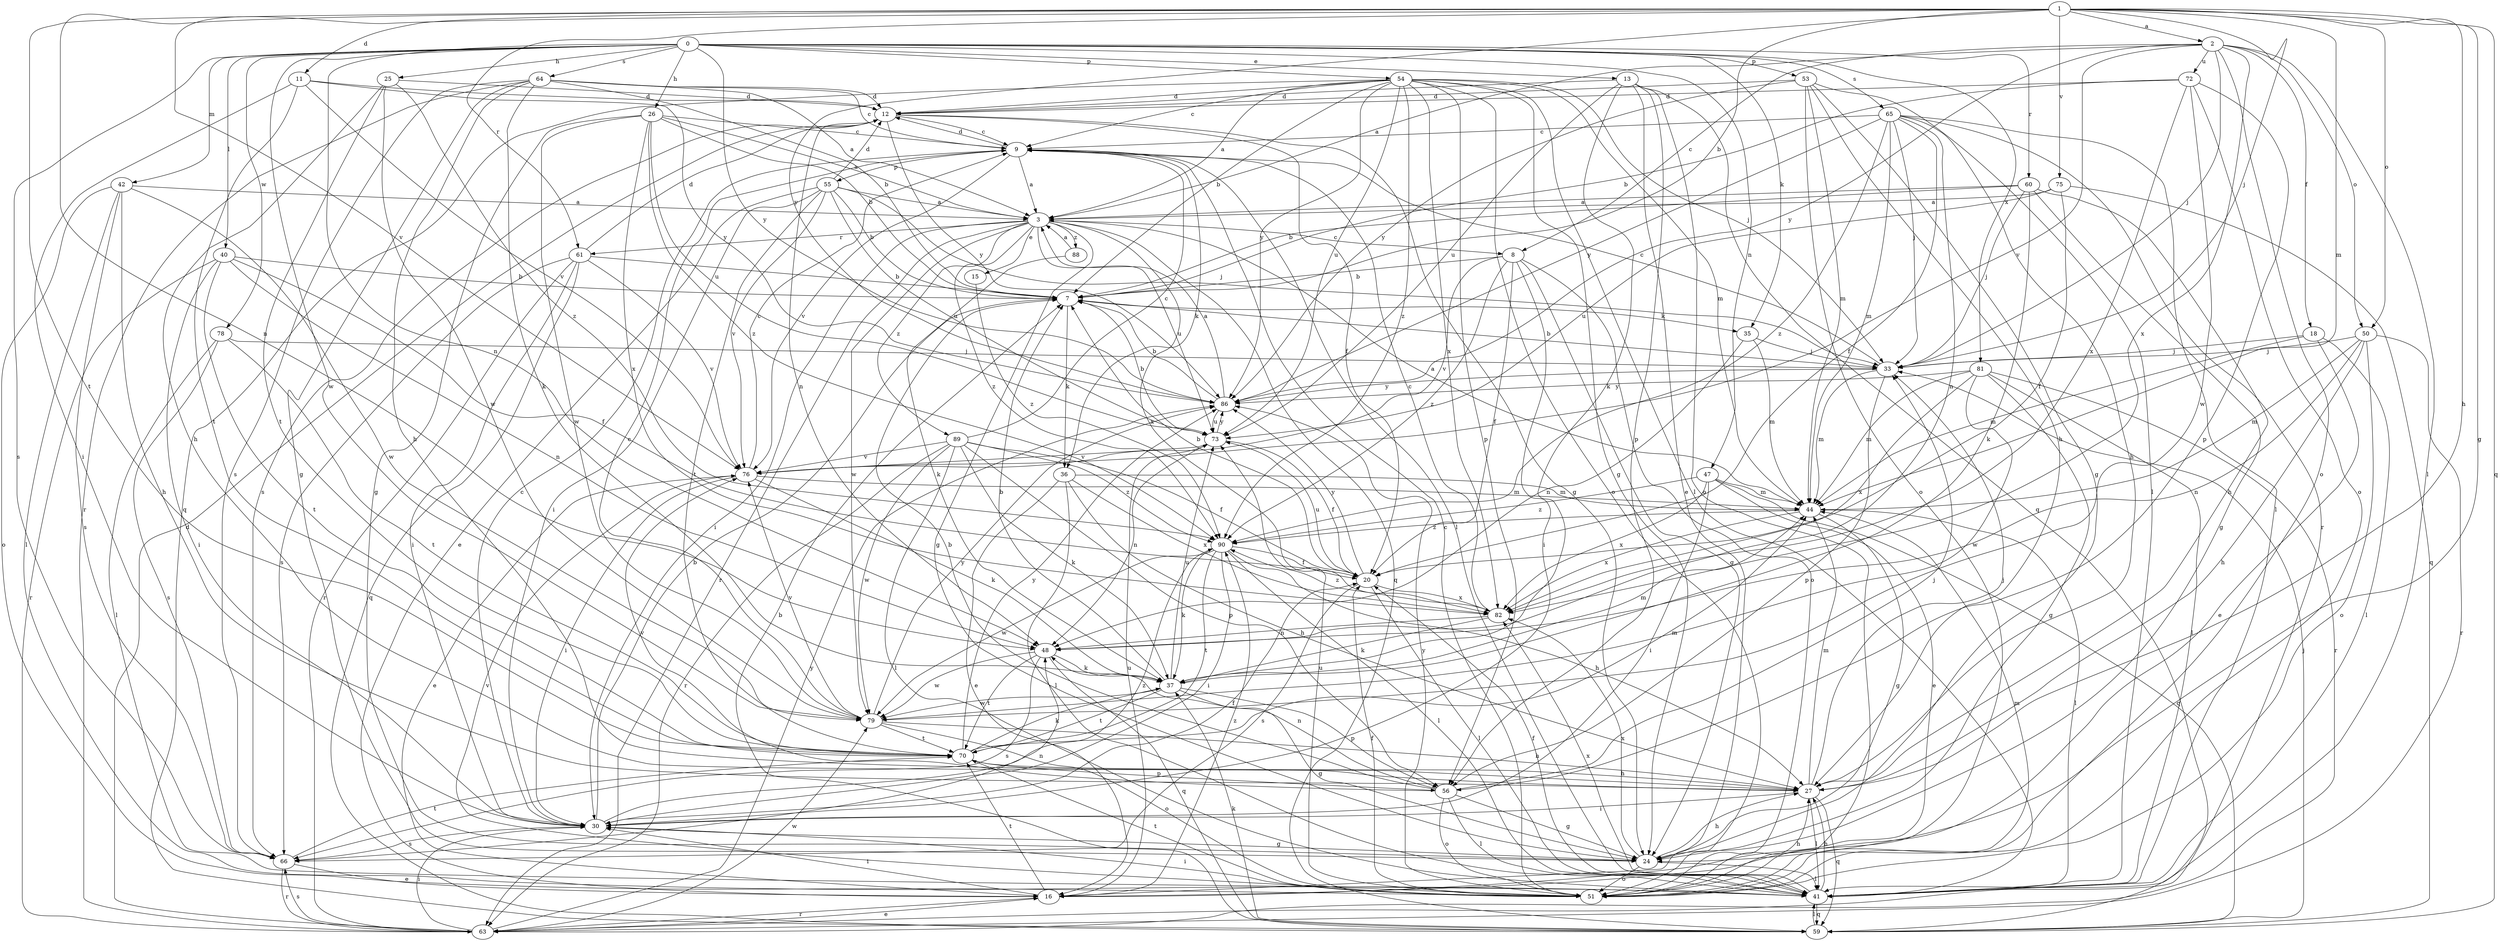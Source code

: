 strict digraph  {
0;
1;
2;
3;
7;
8;
9;
11;
12;
13;
15;
16;
18;
20;
24;
25;
26;
27;
30;
33;
35;
36;
37;
40;
41;
42;
44;
47;
48;
50;
51;
53;
54;
55;
56;
59;
60;
61;
63;
64;
65;
66;
70;
72;
73;
75;
76;
78;
79;
81;
82;
86;
88;
89;
90;
0 -> 13  [label=e];
0 -> 25  [label=h];
0 -> 26  [label=h];
0 -> 35  [label=k];
0 -> 40  [label=l];
0 -> 42  [label=m];
0 -> 47  [label=n];
0 -> 48  [label=n];
0 -> 53  [label=p];
0 -> 54  [label=p];
0 -> 60  [label=r];
0 -> 64  [label=s];
0 -> 65  [label=s];
0 -> 66  [label=s];
0 -> 78  [label=w];
0 -> 79  [label=w];
0 -> 81  [label=x];
0 -> 86  [label=y];
1 -> 2  [label=a];
1 -> 7  [label=b];
1 -> 11  [label=d];
1 -> 24  [label=g];
1 -> 27  [label=h];
1 -> 33  [label=j];
1 -> 44  [label=m];
1 -> 48  [label=n];
1 -> 50  [label=o];
1 -> 59  [label=q];
1 -> 61  [label=r];
1 -> 70  [label=t];
1 -> 75  [label=v];
1 -> 76  [label=v];
1 -> 86  [label=y];
2 -> 3  [label=a];
2 -> 8  [label=c];
2 -> 18  [label=f];
2 -> 33  [label=j];
2 -> 41  [label=l];
2 -> 50  [label=o];
2 -> 51  [label=o];
2 -> 72  [label=u];
2 -> 76  [label=v];
2 -> 82  [label=x];
2 -> 86  [label=y];
3 -> 8  [label=c];
3 -> 15  [label=e];
3 -> 24  [label=g];
3 -> 30  [label=i];
3 -> 59  [label=q];
3 -> 61  [label=r];
3 -> 63  [label=r];
3 -> 73  [label=u];
3 -> 79  [label=w];
3 -> 82  [label=x];
3 -> 88  [label=z];
3 -> 89  [label=z];
3 -> 90  [label=z];
7 -> 35  [label=k];
7 -> 36  [label=k];
8 -> 7  [label=b];
8 -> 20  [label=f];
8 -> 24  [label=g];
8 -> 30  [label=i];
8 -> 51  [label=o];
8 -> 76  [label=v];
8 -> 90  [label=z];
9 -> 3  [label=a];
9 -> 12  [label=d];
9 -> 36  [label=k];
9 -> 41  [label=l];
9 -> 55  [label=p];
9 -> 76  [label=v];
11 -> 12  [label=d];
11 -> 30  [label=i];
11 -> 70  [label=t];
11 -> 76  [label=v];
11 -> 86  [label=y];
12 -> 9  [label=c];
12 -> 20  [label=f];
12 -> 24  [label=g];
12 -> 48  [label=n];
12 -> 66  [label=s];
12 -> 86  [label=y];
13 -> 12  [label=d];
13 -> 16  [label=e];
13 -> 37  [label=k];
13 -> 51  [label=o];
13 -> 56  [label=p];
13 -> 59  [label=q];
13 -> 73  [label=u];
15 -> 90  [label=z];
16 -> 30  [label=i];
16 -> 63  [label=r];
16 -> 70  [label=t];
16 -> 73  [label=u];
16 -> 90  [label=z];
18 -> 16  [label=e];
18 -> 33  [label=j];
18 -> 41  [label=l];
18 -> 44  [label=m];
20 -> 7  [label=b];
20 -> 41  [label=l];
20 -> 66  [label=s];
20 -> 73  [label=u];
20 -> 82  [label=x];
20 -> 86  [label=y];
24 -> 27  [label=h];
24 -> 41  [label=l];
24 -> 51  [label=o];
24 -> 82  [label=x];
25 -> 12  [label=d];
25 -> 27  [label=h];
25 -> 70  [label=t];
25 -> 79  [label=w];
25 -> 90  [label=z];
26 -> 3  [label=a];
26 -> 7  [label=b];
26 -> 9  [label=c];
26 -> 24  [label=g];
26 -> 73  [label=u];
26 -> 79  [label=w];
26 -> 82  [label=x];
26 -> 90  [label=z];
27 -> 30  [label=i];
27 -> 33  [label=j];
27 -> 41  [label=l];
27 -> 44  [label=m];
27 -> 59  [label=q];
30 -> 7  [label=b];
30 -> 9  [label=c];
30 -> 20  [label=f];
30 -> 24  [label=g];
30 -> 66  [label=s];
30 -> 90  [label=z];
33 -> 7  [label=b];
33 -> 9  [label=c];
33 -> 44  [label=m];
33 -> 56  [label=p];
33 -> 86  [label=y];
35 -> 33  [label=j];
35 -> 44  [label=m];
35 -> 48  [label=n];
36 -> 16  [label=e];
36 -> 27  [label=h];
36 -> 41  [label=l];
36 -> 44  [label=m];
36 -> 82  [label=x];
37 -> 7  [label=b];
37 -> 24  [label=g];
37 -> 44  [label=m];
37 -> 56  [label=p];
37 -> 70  [label=t];
37 -> 73  [label=u];
37 -> 79  [label=w];
40 -> 7  [label=b];
40 -> 20  [label=f];
40 -> 30  [label=i];
40 -> 48  [label=n];
40 -> 63  [label=r];
40 -> 70  [label=t];
41 -> 20  [label=f];
41 -> 27  [label=h];
41 -> 59  [label=q];
41 -> 82  [label=x];
42 -> 3  [label=a];
42 -> 27  [label=h];
42 -> 41  [label=l];
42 -> 51  [label=o];
42 -> 66  [label=s];
42 -> 79  [label=w];
44 -> 3  [label=a];
44 -> 24  [label=g];
44 -> 41  [label=l];
44 -> 82  [label=x];
44 -> 90  [label=z];
47 -> 16  [label=e];
47 -> 30  [label=i];
47 -> 44  [label=m];
47 -> 59  [label=q];
47 -> 82  [label=x];
47 -> 90  [label=z];
48 -> 37  [label=k];
48 -> 59  [label=q];
48 -> 66  [label=s];
48 -> 70  [label=t];
48 -> 79  [label=w];
50 -> 27  [label=h];
50 -> 33  [label=j];
50 -> 44  [label=m];
50 -> 48  [label=n];
50 -> 51  [label=o];
50 -> 63  [label=r];
51 -> 9  [label=c];
51 -> 20  [label=f];
51 -> 27  [label=h];
51 -> 30  [label=i];
51 -> 44  [label=m];
51 -> 70  [label=t];
51 -> 73  [label=u];
51 -> 76  [label=v];
51 -> 86  [label=y];
53 -> 12  [label=d];
53 -> 24  [label=g];
53 -> 27  [label=h];
53 -> 41  [label=l];
53 -> 44  [label=m];
53 -> 51  [label=o];
53 -> 86  [label=y];
54 -> 3  [label=a];
54 -> 7  [label=b];
54 -> 9  [label=c];
54 -> 12  [label=d];
54 -> 24  [label=g];
54 -> 33  [label=j];
54 -> 41  [label=l];
54 -> 44  [label=m];
54 -> 51  [label=o];
54 -> 56  [label=p];
54 -> 59  [label=q];
54 -> 73  [label=u];
54 -> 82  [label=x];
54 -> 86  [label=y];
54 -> 90  [label=z];
55 -> 3  [label=a];
55 -> 7  [label=b];
55 -> 12  [label=d];
55 -> 16  [label=e];
55 -> 30  [label=i];
55 -> 33  [label=j];
55 -> 70  [label=t];
55 -> 73  [label=u];
55 -> 76  [label=v];
56 -> 7  [label=b];
56 -> 24  [label=g];
56 -> 33  [label=j];
56 -> 41  [label=l];
56 -> 48  [label=n];
56 -> 51  [label=o];
56 -> 76  [label=v];
59 -> 7  [label=b];
59 -> 33  [label=j];
59 -> 37  [label=k];
59 -> 41  [label=l];
60 -> 3  [label=a];
60 -> 7  [label=b];
60 -> 24  [label=g];
60 -> 27  [label=h];
60 -> 33  [label=j];
60 -> 37  [label=k];
61 -> 7  [label=b];
61 -> 12  [label=d];
61 -> 30  [label=i];
61 -> 59  [label=q];
61 -> 63  [label=r];
61 -> 66  [label=s];
61 -> 76  [label=v];
63 -> 12  [label=d];
63 -> 16  [label=e];
63 -> 30  [label=i];
63 -> 66  [label=s];
63 -> 79  [label=w];
63 -> 86  [label=y];
64 -> 3  [label=a];
64 -> 7  [label=b];
64 -> 9  [label=c];
64 -> 12  [label=d];
64 -> 24  [label=g];
64 -> 27  [label=h];
64 -> 37  [label=k];
64 -> 63  [label=r];
64 -> 66  [label=s];
65 -> 9  [label=c];
65 -> 20  [label=f];
65 -> 27  [label=h];
65 -> 33  [label=j];
65 -> 41  [label=l];
65 -> 44  [label=m];
65 -> 48  [label=n];
65 -> 63  [label=r];
65 -> 86  [label=y];
65 -> 90  [label=z];
66 -> 16  [label=e];
66 -> 48  [label=n];
66 -> 63  [label=r];
66 -> 70  [label=t];
70 -> 27  [label=h];
70 -> 37  [label=k];
70 -> 44  [label=m];
70 -> 56  [label=p];
70 -> 86  [label=y];
72 -> 7  [label=b];
72 -> 12  [label=d];
72 -> 51  [label=o];
72 -> 56  [label=p];
72 -> 79  [label=w];
72 -> 82  [label=x];
73 -> 7  [label=b];
73 -> 20  [label=f];
73 -> 48  [label=n];
73 -> 76  [label=v];
73 -> 86  [label=y];
75 -> 3  [label=a];
75 -> 20  [label=f];
75 -> 59  [label=q];
75 -> 73  [label=u];
76 -> 9  [label=c];
76 -> 16  [label=e];
76 -> 30  [label=i];
76 -> 37  [label=k];
76 -> 44  [label=m];
78 -> 33  [label=j];
78 -> 41  [label=l];
78 -> 66  [label=s];
78 -> 70  [label=t];
79 -> 9  [label=c];
79 -> 27  [label=h];
79 -> 51  [label=o];
79 -> 70  [label=t];
79 -> 76  [label=v];
79 -> 86  [label=y];
81 -> 24  [label=g];
81 -> 41  [label=l];
81 -> 44  [label=m];
81 -> 63  [label=r];
81 -> 79  [label=w];
81 -> 82  [label=x];
81 -> 86  [label=y];
82 -> 9  [label=c];
82 -> 37  [label=k];
82 -> 48  [label=n];
82 -> 90  [label=z];
86 -> 3  [label=a];
86 -> 7  [label=b];
86 -> 73  [label=u];
88 -> 3  [label=a];
88 -> 37  [label=k];
89 -> 9  [label=c];
89 -> 20  [label=f];
89 -> 37  [label=k];
89 -> 41  [label=l];
89 -> 56  [label=p];
89 -> 63  [label=r];
89 -> 76  [label=v];
89 -> 79  [label=w];
89 -> 90  [label=z];
90 -> 20  [label=f];
90 -> 27  [label=h];
90 -> 30  [label=i];
90 -> 37  [label=k];
90 -> 41  [label=l];
90 -> 70  [label=t];
90 -> 79  [label=w];
}
